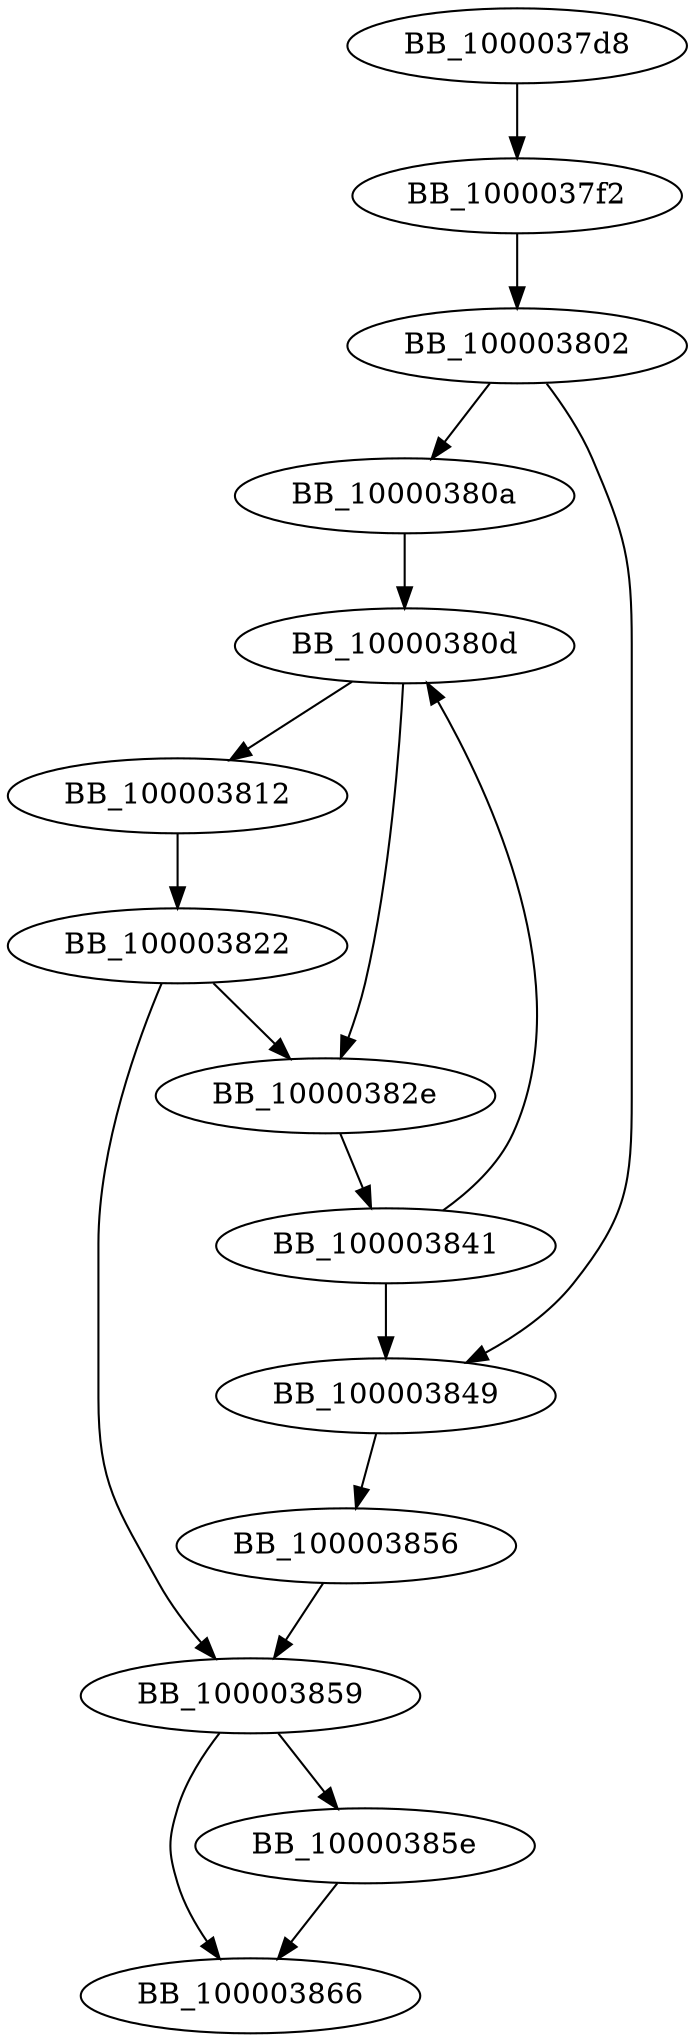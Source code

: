 DiGraph __Z6mkpathPKct{
BB_1000037d8->BB_1000037f2
BB_1000037f2->BB_100003802
BB_100003802->BB_10000380a
BB_100003802->BB_100003849
BB_10000380a->BB_10000380d
BB_10000380d->BB_100003812
BB_10000380d->BB_10000382e
BB_100003812->BB_100003822
BB_100003822->BB_10000382e
BB_100003822->BB_100003859
BB_10000382e->BB_100003841
BB_100003841->BB_10000380d
BB_100003841->BB_100003849
BB_100003849->BB_100003856
BB_100003856->BB_100003859
BB_100003859->BB_10000385e
BB_100003859->BB_100003866
BB_10000385e->BB_100003866
}
